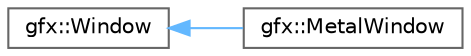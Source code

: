 digraph "Graphical Class Hierarchy"
{
 // LATEX_PDF_SIZE
  bgcolor="transparent";
  edge [fontname=Helvetica,fontsize=10,labelfontname=Helvetica,labelfontsize=10];
  node [fontname=Helvetica,fontsize=10,shape=box,height=0.2,width=0.4];
  rankdir="LR";
  Node0 [id="Node000000",label="gfx::Window",height=0.2,width=0.4,color="grey40", fillcolor="white", style="filled",URL="$classgfx_1_1_window.html",tooltip="Abstract interface for a window in the graphics system."];
  Node0 -> Node1 [id="edge2_Node000000_Node000001",dir="back",color="steelblue1",style="solid",tooltip=" "];
  Node1 [id="Node000001",label="gfx::MetalWindow",height=0.2,width=0.4,color="grey40", fillcolor="white", style="filled",URL="$classgfx_1_1_metal_window.html",tooltip=" "];
}
